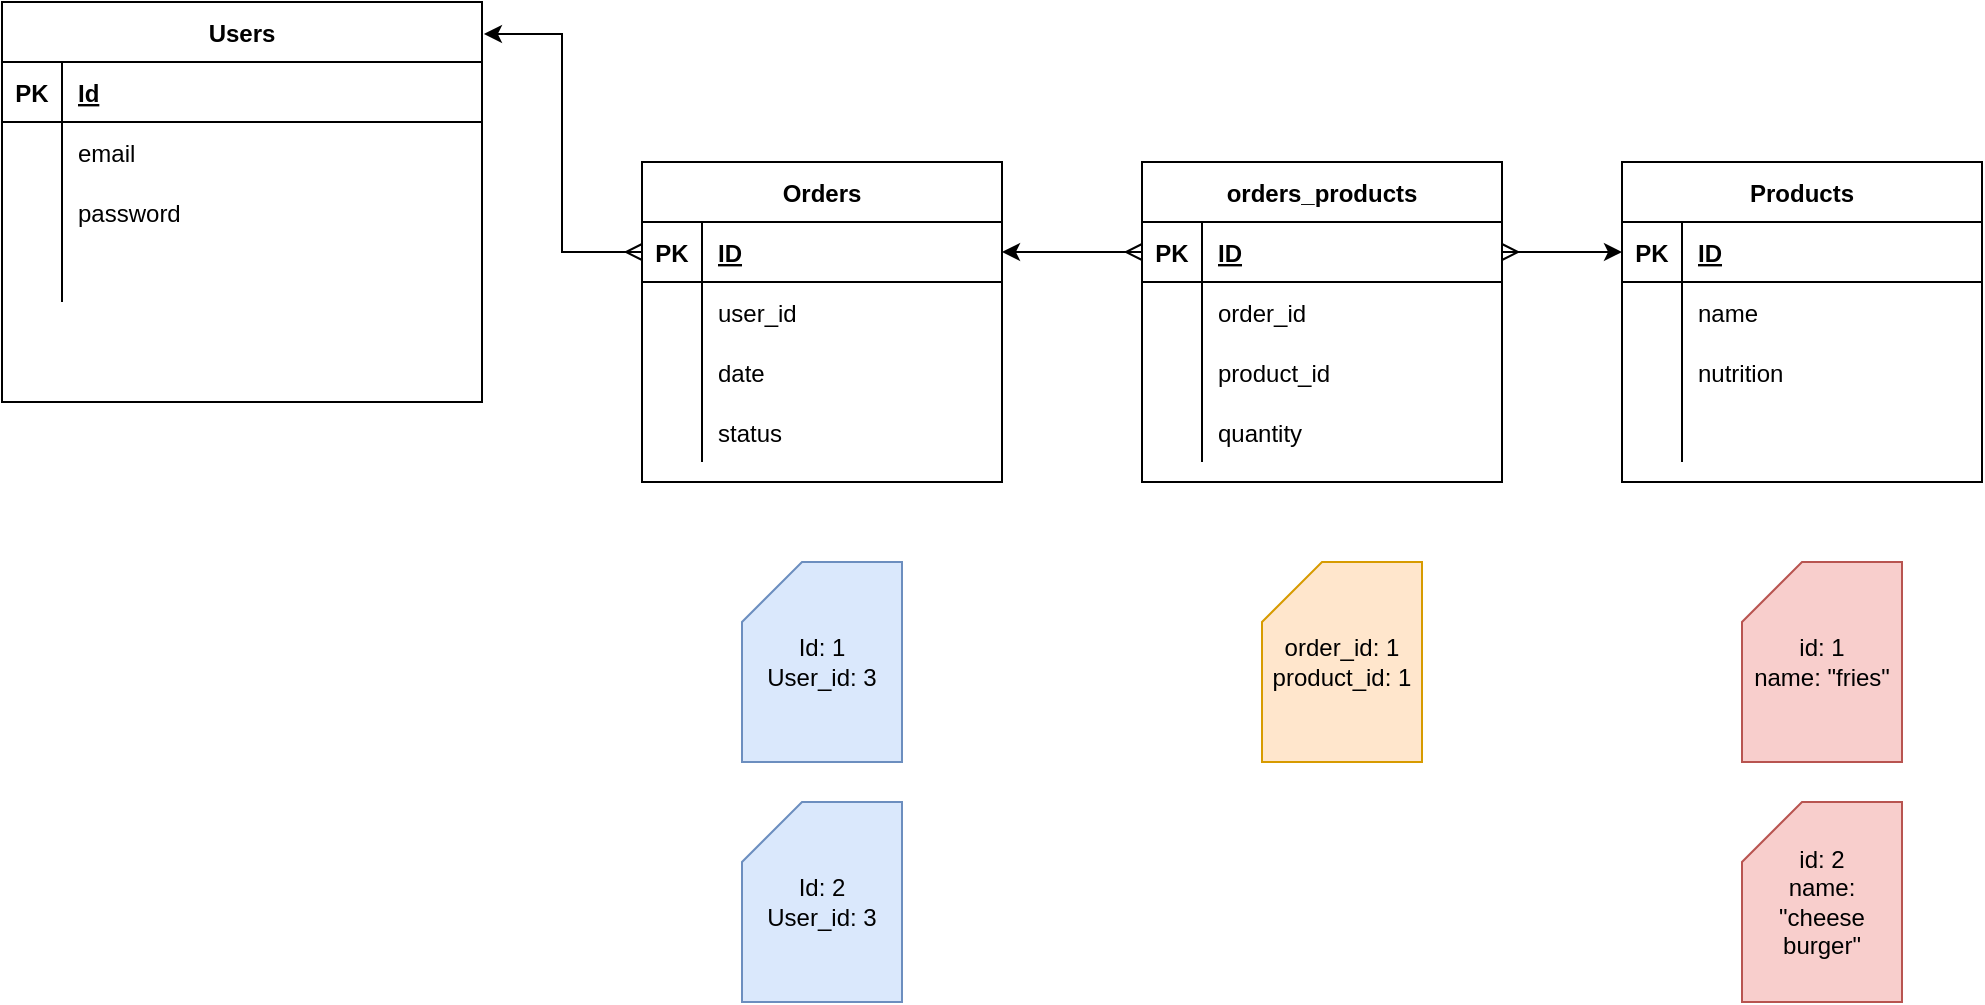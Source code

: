 <mxfile version="13.3.9" type="device"><diagram id="SpLhomTl0uEO8i4koPl2" name="Page-1"><mxGraphModel dx="740" dy="580" grid="1" gridSize="10" guides="1" tooltips="1" connect="1" arrows="1" fold="1" page="1" pageScale="1" pageWidth="850" pageHeight="1100" math="0" shadow="0"><root><mxCell id="0"/><mxCell id="1" parent="0"/><mxCell id="YQPCuLYbP9XUctMlC_Sv-29" style="edgeStyle=orthogonalEdgeStyle;rounded=0;orthogonalLoop=1;jettySize=auto;html=1;exitX=0;exitY=0.5;exitDx=0;exitDy=0;entryX=1.004;entryY=0.08;entryDx=0;entryDy=0;entryPerimeter=0;startArrow=ERmany;startFill=0;" edge="1" parent="1" source="YQPCuLYbP9XUctMlC_Sv-16" target="YQPCuLYbP9XUctMlC_Sv-2"><mxGeometry relative="1" as="geometry"/></mxCell><mxCell id="YQPCuLYbP9XUctMlC_Sv-15" value="Orders" style="shape=table;startSize=30;container=1;collapsible=1;childLayout=tableLayout;fixedRows=1;rowLines=0;fontStyle=1;align=center;resizeLast=1;" vertex="1" parent="1"><mxGeometry x="360" y="160" width="180" height="160" as="geometry"/></mxCell><mxCell id="YQPCuLYbP9XUctMlC_Sv-16" value="" style="shape=partialRectangle;collapsible=0;dropTarget=0;pointerEvents=0;fillColor=none;top=0;left=0;bottom=1;right=0;points=[[0,0.5],[1,0.5]];portConstraint=eastwest;" vertex="1" parent="YQPCuLYbP9XUctMlC_Sv-15"><mxGeometry y="30" width="180" height="30" as="geometry"/></mxCell><mxCell id="YQPCuLYbP9XUctMlC_Sv-17" value="PK" style="shape=partialRectangle;connectable=0;fillColor=none;top=0;left=0;bottom=0;right=0;fontStyle=1;overflow=hidden;" vertex="1" parent="YQPCuLYbP9XUctMlC_Sv-16"><mxGeometry width="30" height="30" as="geometry"/></mxCell><mxCell id="YQPCuLYbP9XUctMlC_Sv-18" value="ID" style="shape=partialRectangle;connectable=0;fillColor=none;top=0;left=0;bottom=0;right=0;align=left;spacingLeft=6;fontStyle=5;overflow=hidden;" vertex="1" parent="YQPCuLYbP9XUctMlC_Sv-16"><mxGeometry x="30" width="150" height="30" as="geometry"/></mxCell><mxCell id="YQPCuLYbP9XUctMlC_Sv-19" value="" style="shape=partialRectangle;collapsible=0;dropTarget=0;pointerEvents=0;fillColor=none;top=0;left=0;bottom=0;right=0;points=[[0,0.5],[1,0.5]];portConstraint=eastwest;" vertex="1" parent="YQPCuLYbP9XUctMlC_Sv-15"><mxGeometry y="60" width="180" height="30" as="geometry"/></mxCell><mxCell id="YQPCuLYbP9XUctMlC_Sv-20" value="" style="shape=partialRectangle;connectable=0;fillColor=none;top=0;left=0;bottom=0;right=0;editable=1;overflow=hidden;" vertex="1" parent="YQPCuLYbP9XUctMlC_Sv-19"><mxGeometry width="30" height="30" as="geometry"/></mxCell><mxCell id="YQPCuLYbP9XUctMlC_Sv-21" value="user_id" style="shape=partialRectangle;connectable=0;fillColor=none;top=0;left=0;bottom=0;right=0;align=left;spacingLeft=6;overflow=hidden;" vertex="1" parent="YQPCuLYbP9XUctMlC_Sv-19"><mxGeometry x="30" width="150" height="30" as="geometry"/></mxCell><mxCell id="YQPCuLYbP9XUctMlC_Sv-22" value="" style="shape=partialRectangle;collapsible=0;dropTarget=0;pointerEvents=0;fillColor=none;top=0;left=0;bottom=0;right=0;points=[[0,0.5],[1,0.5]];portConstraint=eastwest;" vertex="1" parent="YQPCuLYbP9XUctMlC_Sv-15"><mxGeometry y="90" width="180" height="30" as="geometry"/></mxCell><mxCell id="YQPCuLYbP9XUctMlC_Sv-23" value="" style="shape=partialRectangle;connectable=0;fillColor=none;top=0;left=0;bottom=0;right=0;editable=1;overflow=hidden;" vertex="1" parent="YQPCuLYbP9XUctMlC_Sv-22"><mxGeometry width="30" height="30" as="geometry"/></mxCell><mxCell id="YQPCuLYbP9XUctMlC_Sv-24" value="date" style="shape=partialRectangle;connectable=0;fillColor=none;top=0;left=0;bottom=0;right=0;align=left;spacingLeft=6;overflow=hidden;" vertex="1" parent="YQPCuLYbP9XUctMlC_Sv-22"><mxGeometry x="30" width="150" height="30" as="geometry"/></mxCell><mxCell id="YQPCuLYbP9XUctMlC_Sv-25" value="" style="shape=partialRectangle;collapsible=0;dropTarget=0;pointerEvents=0;fillColor=none;top=0;left=0;bottom=0;right=0;points=[[0,0.5],[1,0.5]];portConstraint=eastwest;" vertex="1" parent="YQPCuLYbP9XUctMlC_Sv-15"><mxGeometry y="120" width="180" height="30" as="geometry"/></mxCell><mxCell id="YQPCuLYbP9XUctMlC_Sv-26" value="" style="shape=partialRectangle;connectable=0;fillColor=none;top=0;left=0;bottom=0;right=0;editable=1;overflow=hidden;" vertex="1" parent="YQPCuLYbP9XUctMlC_Sv-25"><mxGeometry width="30" height="30" as="geometry"/></mxCell><mxCell id="YQPCuLYbP9XUctMlC_Sv-27" value="status" style="shape=partialRectangle;connectable=0;fillColor=none;top=0;left=0;bottom=0;right=0;align=left;spacingLeft=6;overflow=hidden;" vertex="1" parent="YQPCuLYbP9XUctMlC_Sv-25"><mxGeometry x="30" width="150" height="30" as="geometry"/></mxCell><mxCell id="YQPCuLYbP9XUctMlC_Sv-2" value="Users" style="shape=table;startSize=30;container=1;collapsible=1;childLayout=tableLayout;fixedRows=1;rowLines=0;fontStyle=1;align=center;resizeLast=1;" vertex="1" parent="1"><mxGeometry x="40" y="80" width="240" height="200" as="geometry"/></mxCell><mxCell id="YQPCuLYbP9XUctMlC_Sv-3" value="" style="shape=partialRectangle;collapsible=0;dropTarget=0;pointerEvents=0;fillColor=none;top=0;left=0;bottom=1;right=0;points=[[0,0.5],[1,0.5]];portConstraint=eastwest;" vertex="1" parent="YQPCuLYbP9XUctMlC_Sv-2"><mxGeometry y="30" width="240" height="30" as="geometry"/></mxCell><mxCell id="YQPCuLYbP9XUctMlC_Sv-4" value="PK" style="shape=partialRectangle;connectable=0;fillColor=none;top=0;left=0;bottom=0;right=0;fontStyle=1;overflow=hidden;" vertex="1" parent="YQPCuLYbP9XUctMlC_Sv-3"><mxGeometry width="30" height="30" as="geometry"/></mxCell><mxCell id="YQPCuLYbP9XUctMlC_Sv-5" value="Id" style="shape=partialRectangle;connectable=0;fillColor=none;top=0;left=0;bottom=0;right=0;align=left;spacingLeft=6;fontStyle=5;overflow=hidden;" vertex="1" parent="YQPCuLYbP9XUctMlC_Sv-3"><mxGeometry x="30" width="210" height="30" as="geometry"/></mxCell><mxCell id="YQPCuLYbP9XUctMlC_Sv-6" value="" style="shape=partialRectangle;collapsible=0;dropTarget=0;pointerEvents=0;fillColor=none;top=0;left=0;bottom=0;right=0;points=[[0,0.5],[1,0.5]];portConstraint=eastwest;" vertex="1" parent="YQPCuLYbP9XUctMlC_Sv-2"><mxGeometry y="60" width="240" height="30" as="geometry"/></mxCell><mxCell id="YQPCuLYbP9XUctMlC_Sv-7" value="" style="shape=partialRectangle;connectable=0;fillColor=none;top=0;left=0;bottom=0;right=0;editable=1;overflow=hidden;" vertex="1" parent="YQPCuLYbP9XUctMlC_Sv-6"><mxGeometry width="30" height="30" as="geometry"/></mxCell><mxCell id="YQPCuLYbP9XUctMlC_Sv-8" value="email" style="shape=partialRectangle;connectable=0;fillColor=none;top=0;left=0;bottom=0;right=0;align=left;spacingLeft=6;overflow=hidden;" vertex="1" parent="YQPCuLYbP9XUctMlC_Sv-6"><mxGeometry x="30" width="210" height="30" as="geometry"/></mxCell><mxCell id="YQPCuLYbP9XUctMlC_Sv-9" value="" style="shape=partialRectangle;collapsible=0;dropTarget=0;pointerEvents=0;fillColor=none;top=0;left=0;bottom=0;right=0;points=[[0,0.5],[1,0.5]];portConstraint=eastwest;" vertex="1" parent="YQPCuLYbP9XUctMlC_Sv-2"><mxGeometry y="90" width="240" height="30" as="geometry"/></mxCell><mxCell id="YQPCuLYbP9XUctMlC_Sv-10" value="" style="shape=partialRectangle;connectable=0;fillColor=none;top=0;left=0;bottom=0;right=0;editable=1;overflow=hidden;" vertex="1" parent="YQPCuLYbP9XUctMlC_Sv-9"><mxGeometry width="30" height="30" as="geometry"/></mxCell><mxCell id="YQPCuLYbP9XUctMlC_Sv-11" value="password" style="shape=partialRectangle;connectable=0;fillColor=none;top=0;left=0;bottom=0;right=0;align=left;spacingLeft=6;overflow=hidden;" vertex="1" parent="YQPCuLYbP9XUctMlC_Sv-9"><mxGeometry x="30" width="210" height="30" as="geometry"/></mxCell><mxCell id="YQPCuLYbP9XUctMlC_Sv-12" value="" style="shape=partialRectangle;collapsible=0;dropTarget=0;pointerEvents=0;fillColor=none;top=0;left=0;bottom=0;right=0;points=[[0,0.5],[1,0.5]];portConstraint=eastwest;" vertex="1" parent="YQPCuLYbP9XUctMlC_Sv-2"><mxGeometry y="120" width="240" height="30" as="geometry"/></mxCell><mxCell id="YQPCuLYbP9XUctMlC_Sv-13" value="" style="shape=partialRectangle;connectable=0;fillColor=none;top=0;left=0;bottom=0;right=0;editable=1;overflow=hidden;" vertex="1" parent="YQPCuLYbP9XUctMlC_Sv-12"><mxGeometry width="30" height="30" as="geometry"/></mxCell><mxCell id="YQPCuLYbP9XUctMlC_Sv-14" value="" style="shape=partialRectangle;connectable=0;fillColor=none;top=0;left=0;bottom=0;right=0;align=left;spacingLeft=6;overflow=hidden;" vertex="1" parent="YQPCuLYbP9XUctMlC_Sv-12"><mxGeometry x="30" width="210" height="30" as="geometry"/></mxCell><mxCell id="YQPCuLYbP9XUctMlC_Sv-43" value="Id: 1&lt;br&gt;User_id: 3" style="shape=card;whiteSpace=wrap;html=1;fillColor=#dae8fc;strokeColor=#6c8ebf;" vertex="1" parent="1"><mxGeometry x="410" y="360" width="80" height="100" as="geometry"/></mxCell><mxCell id="YQPCuLYbP9XUctMlC_Sv-30" value="Products" style="shape=table;startSize=30;container=1;collapsible=1;childLayout=tableLayout;fixedRows=1;rowLines=0;fontStyle=1;align=center;resizeLast=1;" vertex="1" parent="1"><mxGeometry x="850" y="160" width="180" height="160" as="geometry"/></mxCell><mxCell id="YQPCuLYbP9XUctMlC_Sv-31" value="" style="shape=partialRectangle;collapsible=0;dropTarget=0;pointerEvents=0;fillColor=none;top=0;left=0;bottom=1;right=0;points=[[0,0.5],[1,0.5]];portConstraint=eastwest;" vertex="1" parent="YQPCuLYbP9XUctMlC_Sv-30"><mxGeometry y="30" width="180" height="30" as="geometry"/></mxCell><mxCell id="YQPCuLYbP9XUctMlC_Sv-32" value="PK" style="shape=partialRectangle;connectable=0;fillColor=none;top=0;left=0;bottom=0;right=0;fontStyle=1;overflow=hidden;" vertex="1" parent="YQPCuLYbP9XUctMlC_Sv-31"><mxGeometry width="30" height="30" as="geometry"/></mxCell><mxCell id="YQPCuLYbP9XUctMlC_Sv-33" value="ID" style="shape=partialRectangle;connectable=0;fillColor=none;top=0;left=0;bottom=0;right=0;align=left;spacingLeft=6;fontStyle=5;overflow=hidden;" vertex="1" parent="YQPCuLYbP9XUctMlC_Sv-31"><mxGeometry x="30" width="150" height="30" as="geometry"/></mxCell><mxCell id="YQPCuLYbP9XUctMlC_Sv-34" value="" style="shape=partialRectangle;collapsible=0;dropTarget=0;pointerEvents=0;fillColor=none;top=0;left=0;bottom=0;right=0;points=[[0,0.5],[1,0.5]];portConstraint=eastwest;" vertex="1" parent="YQPCuLYbP9XUctMlC_Sv-30"><mxGeometry y="60" width="180" height="30" as="geometry"/></mxCell><mxCell id="YQPCuLYbP9XUctMlC_Sv-35" value="" style="shape=partialRectangle;connectable=0;fillColor=none;top=0;left=0;bottom=0;right=0;editable=1;overflow=hidden;" vertex="1" parent="YQPCuLYbP9XUctMlC_Sv-34"><mxGeometry width="30" height="30" as="geometry"/></mxCell><mxCell id="YQPCuLYbP9XUctMlC_Sv-36" value="name" style="shape=partialRectangle;connectable=0;fillColor=none;top=0;left=0;bottom=0;right=0;align=left;spacingLeft=6;overflow=hidden;" vertex="1" parent="YQPCuLYbP9XUctMlC_Sv-34"><mxGeometry x="30" width="150" height="30" as="geometry"/></mxCell><mxCell id="YQPCuLYbP9XUctMlC_Sv-37" value="" style="shape=partialRectangle;collapsible=0;dropTarget=0;pointerEvents=0;fillColor=none;top=0;left=0;bottom=0;right=0;points=[[0,0.5],[1,0.5]];portConstraint=eastwest;" vertex="1" parent="YQPCuLYbP9XUctMlC_Sv-30"><mxGeometry y="90" width="180" height="30" as="geometry"/></mxCell><mxCell id="YQPCuLYbP9XUctMlC_Sv-38" value="" style="shape=partialRectangle;connectable=0;fillColor=none;top=0;left=0;bottom=0;right=0;editable=1;overflow=hidden;" vertex="1" parent="YQPCuLYbP9XUctMlC_Sv-37"><mxGeometry width="30" height="30" as="geometry"/></mxCell><mxCell id="YQPCuLYbP9XUctMlC_Sv-39" value="nutrition" style="shape=partialRectangle;connectable=0;fillColor=none;top=0;left=0;bottom=0;right=0;align=left;spacingLeft=6;overflow=hidden;" vertex="1" parent="YQPCuLYbP9XUctMlC_Sv-37"><mxGeometry x="30" width="150" height="30" as="geometry"/></mxCell><mxCell id="YQPCuLYbP9XUctMlC_Sv-40" value="" style="shape=partialRectangle;collapsible=0;dropTarget=0;pointerEvents=0;fillColor=none;top=0;left=0;bottom=0;right=0;points=[[0,0.5],[1,0.5]];portConstraint=eastwest;" vertex="1" parent="YQPCuLYbP9XUctMlC_Sv-30"><mxGeometry y="120" width="180" height="30" as="geometry"/></mxCell><mxCell id="YQPCuLYbP9XUctMlC_Sv-41" value="" style="shape=partialRectangle;connectable=0;fillColor=none;top=0;left=0;bottom=0;right=0;editable=1;overflow=hidden;" vertex="1" parent="YQPCuLYbP9XUctMlC_Sv-40"><mxGeometry width="30" height="30" as="geometry"/></mxCell><mxCell id="YQPCuLYbP9XUctMlC_Sv-42" value="" style="shape=partialRectangle;connectable=0;fillColor=none;top=0;left=0;bottom=0;right=0;align=left;spacingLeft=6;overflow=hidden;" vertex="1" parent="YQPCuLYbP9XUctMlC_Sv-40"><mxGeometry x="30" width="150" height="30" as="geometry"/></mxCell><mxCell id="YQPCuLYbP9XUctMlC_Sv-44" value="orders_products" style="shape=table;startSize=30;container=1;collapsible=1;childLayout=tableLayout;fixedRows=1;rowLines=0;fontStyle=1;align=center;resizeLast=1;" vertex="1" parent="1"><mxGeometry x="610" y="160" width="180" height="160" as="geometry"/></mxCell><mxCell id="YQPCuLYbP9XUctMlC_Sv-45" value="" style="shape=partialRectangle;collapsible=0;dropTarget=0;pointerEvents=0;fillColor=none;top=0;left=0;bottom=1;right=0;points=[[0,0.5],[1,0.5]];portConstraint=eastwest;" vertex="1" parent="YQPCuLYbP9XUctMlC_Sv-44"><mxGeometry y="30" width="180" height="30" as="geometry"/></mxCell><mxCell id="YQPCuLYbP9XUctMlC_Sv-46" value="PK" style="shape=partialRectangle;connectable=0;fillColor=none;top=0;left=0;bottom=0;right=0;fontStyle=1;overflow=hidden;" vertex="1" parent="YQPCuLYbP9XUctMlC_Sv-45"><mxGeometry width="30" height="30" as="geometry"/></mxCell><mxCell id="YQPCuLYbP9XUctMlC_Sv-47" value="ID" style="shape=partialRectangle;connectable=0;fillColor=none;top=0;left=0;bottom=0;right=0;align=left;spacingLeft=6;fontStyle=5;overflow=hidden;" vertex="1" parent="YQPCuLYbP9XUctMlC_Sv-45"><mxGeometry x="30" width="150" height="30" as="geometry"/></mxCell><mxCell id="YQPCuLYbP9XUctMlC_Sv-48" value="" style="shape=partialRectangle;collapsible=0;dropTarget=0;pointerEvents=0;fillColor=none;top=0;left=0;bottom=0;right=0;points=[[0,0.5],[1,0.5]];portConstraint=eastwest;" vertex="1" parent="YQPCuLYbP9XUctMlC_Sv-44"><mxGeometry y="60" width="180" height="30" as="geometry"/></mxCell><mxCell id="YQPCuLYbP9XUctMlC_Sv-49" value="" style="shape=partialRectangle;connectable=0;fillColor=none;top=0;left=0;bottom=0;right=0;editable=1;overflow=hidden;" vertex="1" parent="YQPCuLYbP9XUctMlC_Sv-48"><mxGeometry width="30" height="30" as="geometry"/></mxCell><mxCell id="YQPCuLYbP9XUctMlC_Sv-50" value="order_id" style="shape=partialRectangle;connectable=0;fillColor=none;top=0;left=0;bottom=0;right=0;align=left;spacingLeft=6;overflow=hidden;" vertex="1" parent="YQPCuLYbP9XUctMlC_Sv-48"><mxGeometry x="30" width="150" height="30" as="geometry"/></mxCell><mxCell id="YQPCuLYbP9XUctMlC_Sv-51" value="" style="shape=partialRectangle;collapsible=0;dropTarget=0;pointerEvents=0;fillColor=none;top=0;left=0;bottom=0;right=0;points=[[0,0.5],[1,0.5]];portConstraint=eastwest;" vertex="1" parent="YQPCuLYbP9XUctMlC_Sv-44"><mxGeometry y="90" width="180" height="30" as="geometry"/></mxCell><mxCell id="YQPCuLYbP9XUctMlC_Sv-52" value="" style="shape=partialRectangle;connectable=0;fillColor=none;top=0;left=0;bottom=0;right=0;editable=1;overflow=hidden;" vertex="1" parent="YQPCuLYbP9XUctMlC_Sv-51"><mxGeometry width="30" height="30" as="geometry"/></mxCell><mxCell id="YQPCuLYbP9XUctMlC_Sv-53" value="product_id" style="shape=partialRectangle;connectable=0;fillColor=none;top=0;left=0;bottom=0;right=0;align=left;spacingLeft=6;overflow=hidden;" vertex="1" parent="YQPCuLYbP9XUctMlC_Sv-51"><mxGeometry x="30" width="150" height="30" as="geometry"/></mxCell><mxCell id="YQPCuLYbP9XUctMlC_Sv-54" value="" style="shape=partialRectangle;collapsible=0;dropTarget=0;pointerEvents=0;fillColor=none;top=0;left=0;bottom=0;right=0;points=[[0,0.5],[1,0.5]];portConstraint=eastwest;" vertex="1" parent="YQPCuLYbP9XUctMlC_Sv-44"><mxGeometry y="120" width="180" height="30" as="geometry"/></mxCell><mxCell id="YQPCuLYbP9XUctMlC_Sv-55" value="" style="shape=partialRectangle;connectable=0;fillColor=none;top=0;left=0;bottom=0;right=0;editable=1;overflow=hidden;" vertex="1" parent="YQPCuLYbP9XUctMlC_Sv-54"><mxGeometry width="30" height="30" as="geometry"/></mxCell><mxCell id="YQPCuLYbP9XUctMlC_Sv-56" value="quantity" style="shape=partialRectangle;connectable=0;fillColor=none;top=0;left=0;bottom=0;right=0;align=left;spacingLeft=6;overflow=hidden;" vertex="1" parent="YQPCuLYbP9XUctMlC_Sv-54"><mxGeometry x="30" width="150" height="30" as="geometry"/></mxCell><mxCell id="YQPCuLYbP9XUctMlC_Sv-57" value="id: 1&lt;br&gt;name: &quot;fries&quot;" style="shape=card;whiteSpace=wrap;html=1;fillColor=#f8cecc;strokeColor=#b85450;" vertex="1" parent="1"><mxGeometry x="910" y="360" width="80" height="100" as="geometry"/></mxCell><mxCell id="YQPCuLYbP9XUctMlC_Sv-60" value="id: 2&lt;br&gt;name: &quot;cheese burger&quot;" style="shape=card;whiteSpace=wrap;html=1;fillColor=#f8cecc;strokeColor=#b85450;" vertex="1" parent="1"><mxGeometry x="910" y="480" width="80" height="100" as="geometry"/></mxCell><mxCell id="YQPCuLYbP9XUctMlC_Sv-61" value="order_id: 1&lt;br&gt;product_id: 1" style="shape=card;whiteSpace=wrap;html=1;fillColor=#ffe6cc;strokeColor=#d79b00;" vertex="1" parent="1"><mxGeometry x="670" y="360" width="80" height="100" as="geometry"/></mxCell><mxCell id="YQPCuLYbP9XUctMlC_Sv-62" value="Id: 2&lt;br&gt;User_id: 3" style="shape=card;whiteSpace=wrap;html=1;fillColor=#dae8fc;strokeColor=#6c8ebf;" vertex="1" parent="1"><mxGeometry x="410" y="480" width="80" height="100" as="geometry"/></mxCell><mxCell id="YQPCuLYbP9XUctMlC_Sv-63" style="edgeStyle=orthogonalEdgeStyle;rounded=0;orthogonalLoop=1;jettySize=auto;html=1;exitX=0;exitY=0.5;exitDx=0;exitDy=0;entryX=1;entryY=0.5;entryDx=0;entryDy=0;startArrow=ERmany;startFill=0;" edge="1" parent="1" source="YQPCuLYbP9XUctMlC_Sv-45" target="YQPCuLYbP9XUctMlC_Sv-16"><mxGeometry relative="1" as="geometry"/></mxCell><mxCell id="YQPCuLYbP9XUctMlC_Sv-78" style="edgeStyle=orthogonalEdgeStyle;rounded=0;orthogonalLoop=1;jettySize=auto;html=1;exitX=1;exitY=0.5;exitDx=0;exitDy=0;entryX=0;entryY=0.5;entryDx=0;entryDy=0;startArrow=ERmany;startFill=0;" edge="1" parent="1" source="YQPCuLYbP9XUctMlC_Sv-45" target="YQPCuLYbP9XUctMlC_Sv-31"><mxGeometry relative="1" as="geometry"/></mxCell></root></mxGraphModel></diagram></mxfile>